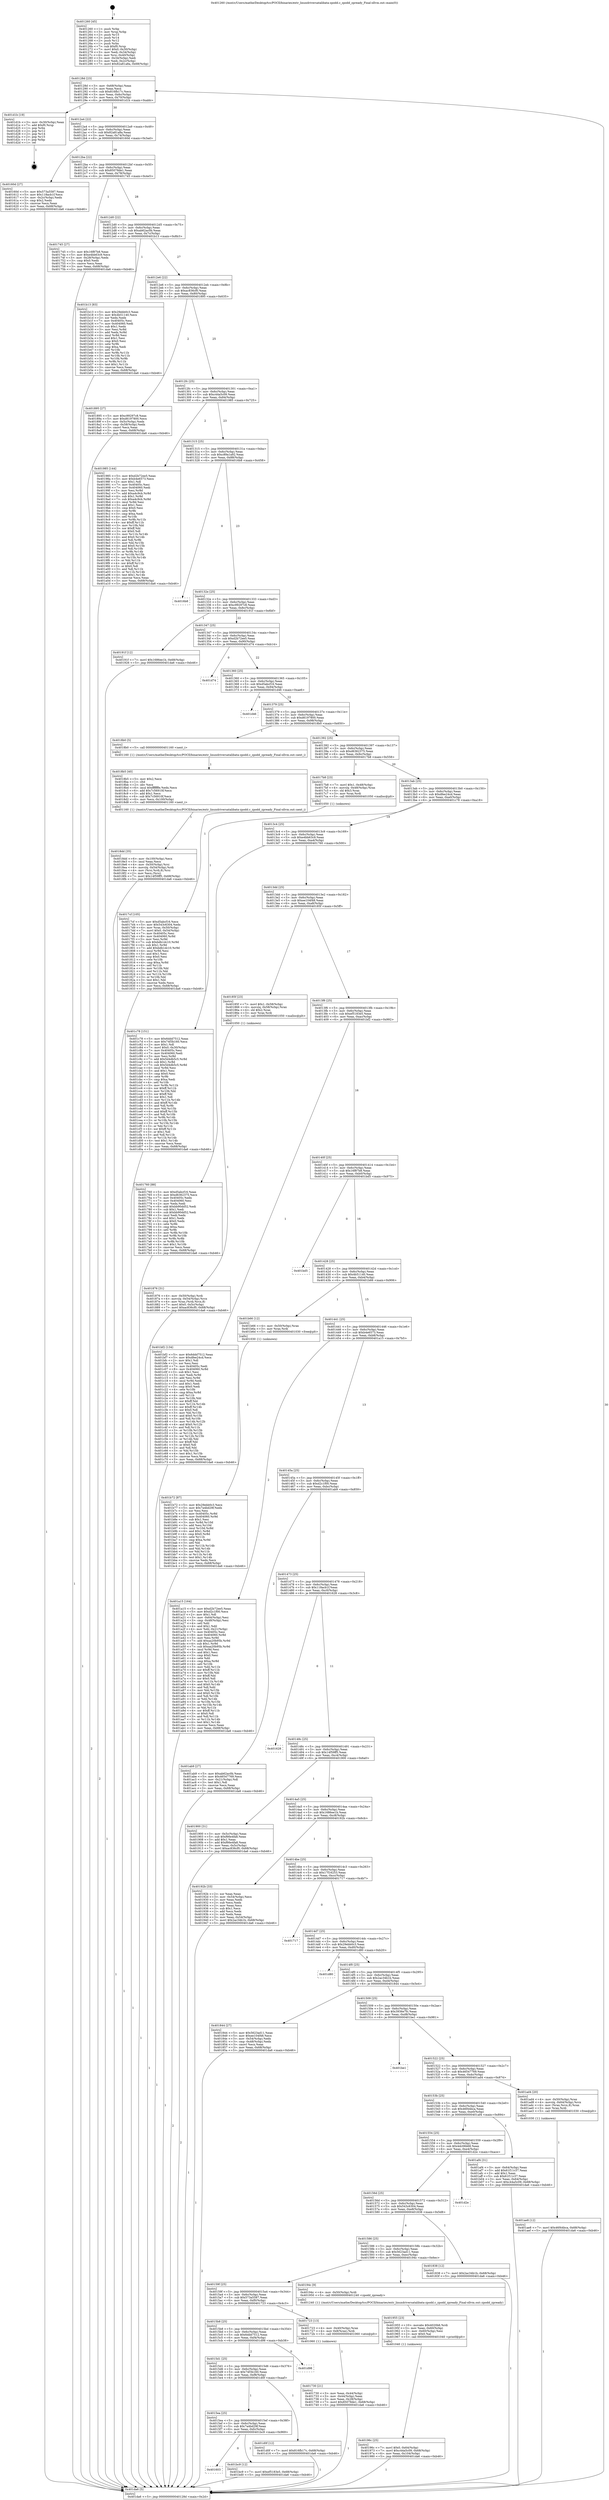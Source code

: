 digraph "0x401260" {
  label = "0x401260 (/mnt/c/Users/mathe/Desktop/tcc/POCII/binaries/extr_linuxdriversatalibata-zpodd.c_zpodd_zpready_Final-ollvm.out::main(0))"
  labelloc = "t"
  node[shape=record]

  Entry [label="",width=0.3,height=0.3,shape=circle,fillcolor=black,style=filled]
  "0x40128d" [label="{
     0x40128d [23]\l
     | [instrs]\l
     &nbsp;&nbsp;0x40128d \<+3\>: mov -0x68(%rbp),%eax\l
     &nbsp;&nbsp;0x401290 \<+2\>: mov %eax,%ecx\l
     &nbsp;&nbsp;0x401292 \<+6\>: sub $0x816fb17c,%ecx\l
     &nbsp;&nbsp;0x401298 \<+3\>: mov %eax,-0x6c(%rbp)\l
     &nbsp;&nbsp;0x40129b \<+3\>: mov %ecx,-0x70(%rbp)\l
     &nbsp;&nbsp;0x40129e \<+6\>: je 0000000000401d1b \<main+0xabb\>\l
  }"]
  "0x401d1b" [label="{
     0x401d1b [19]\l
     | [instrs]\l
     &nbsp;&nbsp;0x401d1b \<+3\>: mov -0x30(%rbp),%eax\l
     &nbsp;&nbsp;0x401d1e \<+7\>: add $0xf0,%rsp\l
     &nbsp;&nbsp;0x401d25 \<+1\>: pop %rbx\l
     &nbsp;&nbsp;0x401d26 \<+2\>: pop %r12\l
     &nbsp;&nbsp;0x401d28 \<+2\>: pop %r14\l
     &nbsp;&nbsp;0x401d2a \<+2\>: pop %r15\l
     &nbsp;&nbsp;0x401d2c \<+1\>: pop %rbp\l
     &nbsp;&nbsp;0x401d2d \<+1\>: ret\l
  }"]
  "0x4012a4" [label="{
     0x4012a4 [22]\l
     | [instrs]\l
     &nbsp;&nbsp;0x4012a4 \<+5\>: jmp 00000000004012a9 \<main+0x49\>\l
     &nbsp;&nbsp;0x4012a9 \<+3\>: mov -0x6c(%rbp),%eax\l
     &nbsp;&nbsp;0x4012ac \<+5\>: sub $0x82a81a8a,%eax\l
     &nbsp;&nbsp;0x4012b1 \<+3\>: mov %eax,-0x74(%rbp)\l
     &nbsp;&nbsp;0x4012b4 \<+6\>: je 000000000040160d \<main+0x3ad\>\l
  }"]
  Exit [label="",width=0.3,height=0.3,shape=circle,fillcolor=black,style=filled,peripheries=2]
  "0x40160d" [label="{
     0x40160d [27]\l
     | [instrs]\l
     &nbsp;&nbsp;0x40160d \<+5\>: mov $0x573a5587,%eax\l
     &nbsp;&nbsp;0x401612 \<+5\>: mov $0x118acb1f,%ecx\l
     &nbsp;&nbsp;0x401617 \<+3\>: mov -0x2c(%rbp),%edx\l
     &nbsp;&nbsp;0x40161a \<+3\>: cmp $0x2,%edx\l
     &nbsp;&nbsp;0x40161d \<+3\>: cmovne %ecx,%eax\l
     &nbsp;&nbsp;0x401620 \<+3\>: mov %eax,-0x68(%rbp)\l
     &nbsp;&nbsp;0x401623 \<+5\>: jmp 0000000000401da6 \<main+0xb46\>\l
  }"]
  "0x4012ba" [label="{
     0x4012ba [22]\l
     | [instrs]\l
     &nbsp;&nbsp;0x4012ba \<+5\>: jmp 00000000004012bf \<main+0x5f\>\l
     &nbsp;&nbsp;0x4012bf \<+3\>: mov -0x6c(%rbp),%eax\l
     &nbsp;&nbsp;0x4012c2 \<+5\>: sub $0x85078de1,%eax\l
     &nbsp;&nbsp;0x4012c7 \<+3\>: mov %eax,-0x78(%rbp)\l
     &nbsp;&nbsp;0x4012ca \<+6\>: je 0000000000401745 \<main+0x4e5\>\l
  }"]
  "0x401da6" [label="{
     0x401da6 [5]\l
     | [instrs]\l
     &nbsp;&nbsp;0x401da6 \<+5\>: jmp 000000000040128d \<main+0x2d\>\l
  }"]
  "0x401260" [label="{
     0x401260 [45]\l
     | [instrs]\l
     &nbsp;&nbsp;0x401260 \<+1\>: push %rbp\l
     &nbsp;&nbsp;0x401261 \<+3\>: mov %rsp,%rbp\l
     &nbsp;&nbsp;0x401264 \<+2\>: push %r15\l
     &nbsp;&nbsp;0x401266 \<+2\>: push %r14\l
     &nbsp;&nbsp;0x401268 \<+2\>: push %r12\l
     &nbsp;&nbsp;0x40126a \<+1\>: push %rbx\l
     &nbsp;&nbsp;0x40126b \<+7\>: sub $0xf0,%rsp\l
     &nbsp;&nbsp;0x401272 \<+7\>: movl $0x0,-0x30(%rbp)\l
     &nbsp;&nbsp;0x401279 \<+3\>: mov %edi,-0x34(%rbp)\l
     &nbsp;&nbsp;0x40127c \<+4\>: mov %rsi,-0x40(%rbp)\l
     &nbsp;&nbsp;0x401280 \<+3\>: mov -0x34(%rbp),%edi\l
     &nbsp;&nbsp;0x401283 \<+3\>: mov %edi,-0x2c(%rbp)\l
     &nbsp;&nbsp;0x401286 \<+7\>: movl $0x82a81a8a,-0x68(%rbp)\l
  }"]
  "0x401603" [label="{
     0x401603\l
  }", style=dashed]
  "0x401745" [label="{
     0x401745 [27]\l
     | [instrs]\l
     &nbsp;&nbsp;0x401745 \<+5\>: mov $0x16f87b8,%eax\l
     &nbsp;&nbsp;0x40174a \<+5\>: mov $0xe4bb63c9,%ecx\l
     &nbsp;&nbsp;0x40174f \<+3\>: mov -0x28(%rbp),%edx\l
     &nbsp;&nbsp;0x401752 \<+3\>: cmp $0x0,%edx\l
     &nbsp;&nbsp;0x401755 \<+3\>: cmove %ecx,%eax\l
     &nbsp;&nbsp;0x401758 \<+3\>: mov %eax,-0x68(%rbp)\l
     &nbsp;&nbsp;0x40175b \<+5\>: jmp 0000000000401da6 \<main+0xb46\>\l
  }"]
  "0x4012d0" [label="{
     0x4012d0 [22]\l
     | [instrs]\l
     &nbsp;&nbsp;0x4012d0 \<+5\>: jmp 00000000004012d5 \<main+0x75\>\l
     &nbsp;&nbsp;0x4012d5 \<+3\>: mov -0x6c(%rbp),%eax\l
     &nbsp;&nbsp;0x4012d8 \<+5\>: sub $0xab62ac0b,%eax\l
     &nbsp;&nbsp;0x4012dd \<+3\>: mov %eax,-0x7c(%rbp)\l
     &nbsp;&nbsp;0x4012e0 \<+6\>: je 0000000000401b13 \<main+0x8b3\>\l
  }"]
  "0x401bc9" [label="{
     0x401bc9 [12]\l
     | [instrs]\l
     &nbsp;&nbsp;0x401bc9 \<+7\>: movl $0xef5183e5,-0x68(%rbp)\l
     &nbsp;&nbsp;0x401bd0 \<+5\>: jmp 0000000000401da6 \<main+0xb46\>\l
  }"]
  "0x401b13" [label="{
     0x401b13 [83]\l
     | [instrs]\l
     &nbsp;&nbsp;0x401b13 \<+5\>: mov $0x29ebb0c3,%eax\l
     &nbsp;&nbsp;0x401b18 \<+5\>: mov $0x4b51140,%ecx\l
     &nbsp;&nbsp;0x401b1d \<+2\>: xor %edx,%edx\l
     &nbsp;&nbsp;0x401b1f \<+7\>: mov 0x40405c,%esi\l
     &nbsp;&nbsp;0x401b26 \<+7\>: mov 0x404060,%edi\l
     &nbsp;&nbsp;0x401b2d \<+3\>: sub $0x1,%edx\l
     &nbsp;&nbsp;0x401b30 \<+3\>: mov %esi,%r8d\l
     &nbsp;&nbsp;0x401b33 \<+3\>: add %edx,%r8d\l
     &nbsp;&nbsp;0x401b36 \<+4\>: imul %r8d,%esi\l
     &nbsp;&nbsp;0x401b3a \<+3\>: and $0x1,%esi\l
     &nbsp;&nbsp;0x401b3d \<+3\>: cmp $0x0,%esi\l
     &nbsp;&nbsp;0x401b40 \<+4\>: sete %r9b\l
     &nbsp;&nbsp;0x401b44 \<+3\>: cmp $0xa,%edi\l
     &nbsp;&nbsp;0x401b47 \<+4\>: setl %r10b\l
     &nbsp;&nbsp;0x401b4b \<+3\>: mov %r9b,%r11b\l
     &nbsp;&nbsp;0x401b4e \<+3\>: and %r10b,%r11b\l
     &nbsp;&nbsp;0x401b51 \<+3\>: xor %r10b,%r9b\l
     &nbsp;&nbsp;0x401b54 \<+3\>: or %r9b,%r11b\l
     &nbsp;&nbsp;0x401b57 \<+4\>: test $0x1,%r11b\l
     &nbsp;&nbsp;0x401b5b \<+3\>: cmovne %ecx,%eax\l
     &nbsp;&nbsp;0x401b5e \<+3\>: mov %eax,-0x68(%rbp)\l
     &nbsp;&nbsp;0x401b61 \<+5\>: jmp 0000000000401da6 \<main+0xb46\>\l
  }"]
  "0x4012e6" [label="{
     0x4012e6 [22]\l
     | [instrs]\l
     &nbsp;&nbsp;0x4012e6 \<+5\>: jmp 00000000004012eb \<main+0x8b\>\l
     &nbsp;&nbsp;0x4012eb \<+3\>: mov -0x6c(%rbp),%eax\l
     &nbsp;&nbsp;0x4012ee \<+5\>: sub $0xac836cf0,%eax\l
     &nbsp;&nbsp;0x4012f3 \<+3\>: mov %eax,-0x80(%rbp)\l
     &nbsp;&nbsp;0x4012f6 \<+6\>: je 0000000000401895 \<main+0x635\>\l
  }"]
  "0x4015ea" [label="{
     0x4015ea [25]\l
     | [instrs]\l
     &nbsp;&nbsp;0x4015ea \<+5\>: jmp 00000000004015ef \<main+0x38f\>\l
     &nbsp;&nbsp;0x4015ef \<+3\>: mov -0x6c(%rbp),%eax\l
     &nbsp;&nbsp;0x4015f2 \<+5\>: sub $0x7a4bd29f,%eax\l
     &nbsp;&nbsp;0x4015f7 \<+6\>: mov %eax,-0xfc(%rbp)\l
     &nbsp;&nbsp;0x4015fd \<+6\>: je 0000000000401bc9 \<main+0x969\>\l
  }"]
  "0x401895" [label="{
     0x401895 [27]\l
     | [instrs]\l
     &nbsp;&nbsp;0x401895 \<+5\>: mov $0xc99297c8,%eax\l
     &nbsp;&nbsp;0x40189a \<+5\>: mov $0xd6197800,%ecx\l
     &nbsp;&nbsp;0x40189f \<+3\>: mov -0x5c(%rbp),%edx\l
     &nbsp;&nbsp;0x4018a2 \<+3\>: cmp -0x58(%rbp),%edx\l
     &nbsp;&nbsp;0x4018a5 \<+3\>: cmovl %ecx,%eax\l
     &nbsp;&nbsp;0x4018a8 \<+3\>: mov %eax,-0x68(%rbp)\l
     &nbsp;&nbsp;0x4018ab \<+5\>: jmp 0000000000401da6 \<main+0xb46\>\l
  }"]
  "0x4012fc" [label="{
     0x4012fc [25]\l
     | [instrs]\l
     &nbsp;&nbsp;0x4012fc \<+5\>: jmp 0000000000401301 \<main+0xa1\>\l
     &nbsp;&nbsp;0x401301 \<+3\>: mov -0x6c(%rbp),%eax\l
     &nbsp;&nbsp;0x401304 \<+5\>: sub $0xc44a5c09,%eax\l
     &nbsp;&nbsp;0x401309 \<+6\>: mov %eax,-0x84(%rbp)\l
     &nbsp;&nbsp;0x40130f \<+6\>: je 0000000000401985 \<main+0x725\>\l
  }"]
  "0x401d0f" [label="{
     0x401d0f [12]\l
     | [instrs]\l
     &nbsp;&nbsp;0x401d0f \<+7\>: movl $0x816fb17c,-0x68(%rbp)\l
     &nbsp;&nbsp;0x401d16 \<+5\>: jmp 0000000000401da6 \<main+0xb46\>\l
  }"]
  "0x401985" [label="{
     0x401985 [144]\l
     | [instrs]\l
     &nbsp;&nbsp;0x401985 \<+5\>: mov $0xd2b72ee5,%eax\l
     &nbsp;&nbsp;0x40198a \<+5\>: mov $0xb4e6573,%ecx\l
     &nbsp;&nbsp;0x40198f \<+2\>: mov $0x1,%dl\l
     &nbsp;&nbsp;0x401991 \<+7\>: mov 0x40405c,%esi\l
     &nbsp;&nbsp;0x401998 \<+7\>: mov 0x404060,%edi\l
     &nbsp;&nbsp;0x40199f \<+3\>: mov %esi,%r8d\l
     &nbsp;&nbsp;0x4019a2 \<+7\>: add $0xa4c9cb,%r8d\l
     &nbsp;&nbsp;0x4019a9 \<+4\>: sub $0x1,%r8d\l
     &nbsp;&nbsp;0x4019ad \<+7\>: sub $0xa4c9cb,%r8d\l
     &nbsp;&nbsp;0x4019b4 \<+4\>: imul %r8d,%esi\l
     &nbsp;&nbsp;0x4019b8 \<+3\>: and $0x1,%esi\l
     &nbsp;&nbsp;0x4019bb \<+3\>: cmp $0x0,%esi\l
     &nbsp;&nbsp;0x4019be \<+4\>: sete %r9b\l
     &nbsp;&nbsp;0x4019c2 \<+3\>: cmp $0xa,%edi\l
     &nbsp;&nbsp;0x4019c5 \<+4\>: setl %r10b\l
     &nbsp;&nbsp;0x4019c9 \<+3\>: mov %r9b,%r11b\l
     &nbsp;&nbsp;0x4019cc \<+4\>: xor $0xff,%r11b\l
     &nbsp;&nbsp;0x4019d0 \<+3\>: mov %r10b,%bl\l
     &nbsp;&nbsp;0x4019d3 \<+3\>: xor $0xff,%bl\l
     &nbsp;&nbsp;0x4019d6 \<+3\>: xor $0x0,%dl\l
     &nbsp;&nbsp;0x4019d9 \<+3\>: mov %r11b,%r14b\l
     &nbsp;&nbsp;0x4019dc \<+4\>: and $0x0,%r14b\l
     &nbsp;&nbsp;0x4019e0 \<+3\>: and %dl,%r9b\l
     &nbsp;&nbsp;0x4019e3 \<+3\>: mov %bl,%r15b\l
     &nbsp;&nbsp;0x4019e6 \<+4\>: and $0x0,%r15b\l
     &nbsp;&nbsp;0x4019ea \<+3\>: and %dl,%r10b\l
     &nbsp;&nbsp;0x4019ed \<+3\>: or %r9b,%r14b\l
     &nbsp;&nbsp;0x4019f0 \<+3\>: or %r10b,%r15b\l
     &nbsp;&nbsp;0x4019f3 \<+3\>: xor %r15b,%r14b\l
     &nbsp;&nbsp;0x4019f6 \<+3\>: or %bl,%r11b\l
     &nbsp;&nbsp;0x4019f9 \<+4\>: xor $0xff,%r11b\l
     &nbsp;&nbsp;0x4019fd \<+3\>: or $0x0,%dl\l
     &nbsp;&nbsp;0x401a00 \<+3\>: and %dl,%r11b\l
     &nbsp;&nbsp;0x401a03 \<+3\>: or %r11b,%r14b\l
     &nbsp;&nbsp;0x401a06 \<+4\>: test $0x1,%r14b\l
     &nbsp;&nbsp;0x401a0a \<+3\>: cmovne %ecx,%eax\l
     &nbsp;&nbsp;0x401a0d \<+3\>: mov %eax,-0x68(%rbp)\l
     &nbsp;&nbsp;0x401a10 \<+5\>: jmp 0000000000401da6 \<main+0xb46\>\l
  }"]
  "0x401315" [label="{
     0x401315 [25]\l
     | [instrs]\l
     &nbsp;&nbsp;0x401315 \<+5\>: jmp 000000000040131a \<main+0xba\>\l
     &nbsp;&nbsp;0x40131a \<+3\>: mov -0x6c(%rbp),%eax\l
     &nbsp;&nbsp;0x40131d \<+5\>: sub $0xc89a1a92,%eax\l
     &nbsp;&nbsp;0x401322 \<+6\>: mov %eax,-0x88(%rbp)\l
     &nbsp;&nbsp;0x401328 \<+6\>: je 00000000004016b8 \<main+0x458\>\l
  }"]
  "0x4015d1" [label="{
     0x4015d1 [25]\l
     | [instrs]\l
     &nbsp;&nbsp;0x4015d1 \<+5\>: jmp 00000000004015d6 \<main+0x376\>\l
     &nbsp;&nbsp;0x4015d6 \<+3\>: mov -0x6c(%rbp),%eax\l
     &nbsp;&nbsp;0x4015d9 \<+5\>: sub $0x74f3b160,%eax\l
     &nbsp;&nbsp;0x4015de \<+6\>: mov %eax,-0xf8(%rbp)\l
     &nbsp;&nbsp;0x4015e4 \<+6\>: je 0000000000401d0f \<main+0xaaf\>\l
  }"]
  "0x4016b8" [label="{
     0x4016b8\l
  }", style=dashed]
  "0x40132e" [label="{
     0x40132e [25]\l
     | [instrs]\l
     &nbsp;&nbsp;0x40132e \<+5\>: jmp 0000000000401333 \<main+0xd3\>\l
     &nbsp;&nbsp;0x401333 \<+3\>: mov -0x6c(%rbp),%eax\l
     &nbsp;&nbsp;0x401336 \<+5\>: sub $0xc99297c8,%eax\l
     &nbsp;&nbsp;0x40133b \<+6\>: mov %eax,-0x8c(%rbp)\l
     &nbsp;&nbsp;0x401341 \<+6\>: je 000000000040191f \<main+0x6bf\>\l
  }"]
  "0x401d98" [label="{
     0x401d98\l
  }", style=dashed]
  "0x40191f" [label="{
     0x40191f [12]\l
     | [instrs]\l
     &nbsp;&nbsp;0x40191f \<+7\>: movl $0x1686ee1b,-0x68(%rbp)\l
     &nbsp;&nbsp;0x401926 \<+5\>: jmp 0000000000401da6 \<main+0xb46\>\l
  }"]
  "0x401347" [label="{
     0x401347 [25]\l
     | [instrs]\l
     &nbsp;&nbsp;0x401347 \<+5\>: jmp 000000000040134c \<main+0xec\>\l
     &nbsp;&nbsp;0x40134c \<+3\>: mov -0x6c(%rbp),%eax\l
     &nbsp;&nbsp;0x40134f \<+5\>: sub $0xd2b72ee5,%eax\l
     &nbsp;&nbsp;0x401354 \<+6\>: mov %eax,-0x90(%rbp)\l
     &nbsp;&nbsp;0x40135a \<+6\>: je 0000000000401d74 \<main+0xb14\>\l
  }"]
  "0x401b72" [label="{
     0x401b72 [87]\l
     | [instrs]\l
     &nbsp;&nbsp;0x401b72 \<+5\>: mov $0x29ebb0c3,%ecx\l
     &nbsp;&nbsp;0x401b77 \<+5\>: mov $0x7a4bd29f,%edx\l
     &nbsp;&nbsp;0x401b7c \<+2\>: xor %esi,%esi\l
     &nbsp;&nbsp;0x401b7e \<+8\>: mov 0x40405c,%r8d\l
     &nbsp;&nbsp;0x401b86 \<+8\>: mov 0x404060,%r9d\l
     &nbsp;&nbsp;0x401b8e \<+3\>: sub $0x1,%esi\l
     &nbsp;&nbsp;0x401b91 \<+3\>: mov %r8d,%r10d\l
     &nbsp;&nbsp;0x401b94 \<+3\>: add %esi,%r10d\l
     &nbsp;&nbsp;0x401b97 \<+4\>: imul %r10d,%r8d\l
     &nbsp;&nbsp;0x401b9b \<+4\>: and $0x1,%r8d\l
     &nbsp;&nbsp;0x401b9f \<+4\>: cmp $0x0,%r8d\l
     &nbsp;&nbsp;0x401ba3 \<+4\>: sete %r11b\l
     &nbsp;&nbsp;0x401ba7 \<+4\>: cmp $0xa,%r9d\l
     &nbsp;&nbsp;0x401bab \<+3\>: setl %bl\l
     &nbsp;&nbsp;0x401bae \<+3\>: mov %r11b,%r14b\l
     &nbsp;&nbsp;0x401bb1 \<+3\>: and %bl,%r14b\l
     &nbsp;&nbsp;0x401bb4 \<+3\>: xor %bl,%r11b\l
     &nbsp;&nbsp;0x401bb7 \<+3\>: or %r11b,%r14b\l
     &nbsp;&nbsp;0x401bba \<+4\>: test $0x1,%r14b\l
     &nbsp;&nbsp;0x401bbe \<+3\>: cmovne %edx,%ecx\l
     &nbsp;&nbsp;0x401bc1 \<+3\>: mov %ecx,-0x68(%rbp)\l
     &nbsp;&nbsp;0x401bc4 \<+5\>: jmp 0000000000401da6 \<main+0xb46\>\l
  }"]
  "0x401d74" [label="{
     0x401d74\l
  }", style=dashed]
  "0x401360" [label="{
     0x401360 [25]\l
     | [instrs]\l
     &nbsp;&nbsp;0x401360 \<+5\>: jmp 0000000000401365 \<main+0x105\>\l
     &nbsp;&nbsp;0x401365 \<+3\>: mov -0x6c(%rbp),%eax\l
     &nbsp;&nbsp;0x401368 \<+5\>: sub $0xd5abcf16,%eax\l
     &nbsp;&nbsp;0x40136d \<+6\>: mov %eax,-0x94(%rbp)\l
     &nbsp;&nbsp;0x401373 \<+6\>: je 0000000000401d46 \<main+0xae6\>\l
  }"]
  "0x401ae8" [label="{
     0x401ae8 [12]\l
     | [instrs]\l
     &nbsp;&nbsp;0x401ae8 \<+7\>: movl $0x46f44bca,-0x68(%rbp)\l
     &nbsp;&nbsp;0x401aef \<+5\>: jmp 0000000000401da6 \<main+0xb46\>\l
  }"]
  "0x401d46" [label="{
     0x401d46\l
  }", style=dashed]
  "0x401379" [label="{
     0x401379 [25]\l
     | [instrs]\l
     &nbsp;&nbsp;0x401379 \<+5\>: jmp 000000000040137e \<main+0x11e\>\l
     &nbsp;&nbsp;0x40137e \<+3\>: mov -0x6c(%rbp),%eax\l
     &nbsp;&nbsp;0x401381 \<+5\>: sub $0xd6197800,%eax\l
     &nbsp;&nbsp;0x401386 \<+6\>: mov %eax,-0x98(%rbp)\l
     &nbsp;&nbsp;0x40138c \<+6\>: je 00000000004018b0 \<main+0x650\>\l
  }"]
  "0x40196c" [label="{
     0x40196c [25]\l
     | [instrs]\l
     &nbsp;&nbsp;0x40196c \<+7\>: movl $0x0,-0x64(%rbp)\l
     &nbsp;&nbsp;0x401973 \<+7\>: movl $0xc44a5c09,-0x68(%rbp)\l
     &nbsp;&nbsp;0x40197a \<+6\>: mov %eax,-0x104(%rbp)\l
     &nbsp;&nbsp;0x401980 \<+5\>: jmp 0000000000401da6 \<main+0xb46\>\l
  }"]
  "0x4018b0" [label="{
     0x4018b0 [5]\l
     | [instrs]\l
     &nbsp;&nbsp;0x4018b0 \<+5\>: call 0000000000401160 \<next_i\>\l
     | [calls]\l
     &nbsp;&nbsp;0x401160 \{1\} (/mnt/c/Users/mathe/Desktop/tcc/POCII/binaries/extr_linuxdriversatalibata-zpodd.c_zpodd_zpready_Final-ollvm.out::next_i)\l
  }"]
  "0x401392" [label="{
     0x401392 [25]\l
     | [instrs]\l
     &nbsp;&nbsp;0x401392 \<+5\>: jmp 0000000000401397 \<main+0x137\>\l
     &nbsp;&nbsp;0x401397 \<+3\>: mov -0x6c(%rbp),%eax\l
     &nbsp;&nbsp;0x40139a \<+5\>: sub $0xd6362375,%eax\l
     &nbsp;&nbsp;0x40139f \<+6\>: mov %eax,-0x9c(%rbp)\l
     &nbsp;&nbsp;0x4013a5 \<+6\>: je 00000000004017b8 \<main+0x558\>\l
  }"]
  "0x401955" [label="{
     0x401955 [23]\l
     | [instrs]\l
     &nbsp;&nbsp;0x401955 \<+10\>: movabs $0x4020b6,%rdi\l
     &nbsp;&nbsp;0x40195f \<+3\>: mov %eax,-0x60(%rbp)\l
     &nbsp;&nbsp;0x401962 \<+3\>: mov -0x60(%rbp),%esi\l
     &nbsp;&nbsp;0x401965 \<+2\>: mov $0x0,%al\l
     &nbsp;&nbsp;0x401967 \<+5\>: call 0000000000401040 \<printf@plt\>\l
     | [calls]\l
     &nbsp;&nbsp;0x401040 \{1\} (unknown)\l
  }"]
  "0x4017b8" [label="{
     0x4017b8 [23]\l
     | [instrs]\l
     &nbsp;&nbsp;0x4017b8 \<+7\>: movl $0x1,-0x48(%rbp)\l
     &nbsp;&nbsp;0x4017bf \<+4\>: movslq -0x48(%rbp),%rax\l
     &nbsp;&nbsp;0x4017c3 \<+4\>: shl $0x3,%rax\l
     &nbsp;&nbsp;0x4017c7 \<+3\>: mov %rax,%rdi\l
     &nbsp;&nbsp;0x4017ca \<+5\>: call 0000000000401050 \<malloc@plt\>\l
     | [calls]\l
     &nbsp;&nbsp;0x401050 \{1\} (unknown)\l
  }"]
  "0x4013ab" [label="{
     0x4013ab [25]\l
     | [instrs]\l
     &nbsp;&nbsp;0x4013ab \<+5\>: jmp 00000000004013b0 \<main+0x150\>\l
     &nbsp;&nbsp;0x4013b0 \<+3\>: mov -0x6c(%rbp),%eax\l
     &nbsp;&nbsp;0x4013b3 \<+5\>: sub $0xdfee24cd,%eax\l
     &nbsp;&nbsp;0x4013b8 \<+6\>: mov %eax,-0xa0(%rbp)\l
     &nbsp;&nbsp;0x4013be \<+6\>: je 0000000000401c78 \<main+0xa18\>\l
  }"]
  "0x4018dd" [label="{
     0x4018dd [35]\l
     | [instrs]\l
     &nbsp;&nbsp;0x4018dd \<+6\>: mov -0x100(%rbp),%ecx\l
     &nbsp;&nbsp;0x4018e3 \<+3\>: imul %eax,%ecx\l
     &nbsp;&nbsp;0x4018e6 \<+4\>: mov -0x50(%rbp),%rsi\l
     &nbsp;&nbsp;0x4018ea \<+4\>: movslq -0x54(%rbp),%rdi\l
     &nbsp;&nbsp;0x4018ee \<+4\>: mov (%rsi,%rdi,8),%rsi\l
     &nbsp;&nbsp;0x4018f2 \<+2\>: mov %ecx,(%rsi)\l
     &nbsp;&nbsp;0x4018f4 \<+7\>: movl $0x14f59ff5,-0x68(%rbp)\l
     &nbsp;&nbsp;0x4018fb \<+5\>: jmp 0000000000401da6 \<main+0xb46\>\l
  }"]
  "0x401c78" [label="{
     0x401c78 [151]\l
     | [instrs]\l
     &nbsp;&nbsp;0x401c78 \<+5\>: mov $0x6ddd7512,%eax\l
     &nbsp;&nbsp;0x401c7d \<+5\>: mov $0x74f3b160,%ecx\l
     &nbsp;&nbsp;0x401c82 \<+2\>: mov $0x1,%dl\l
     &nbsp;&nbsp;0x401c84 \<+7\>: movl $0x0,-0x30(%rbp)\l
     &nbsp;&nbsp;0x401c8b \<+7\>: mov 0x40405c,%esi\l
     &nbsp;&nbsp;0x401c92 \<+7\>: mov 0x404060,%edi\l
     &nbsp;&nbsp;0x401c99 \<+3\>: mov %esi,%r8d\l
     &nbsp;&nbsp;0x401c9c \<+7\>: add $0x5d4db5c5,%r8d\l
     &nbsp;&nbsp;0x401ca3 \<+4\>: sub $0x1,%r8d\l
     &nbsp;&nbsp;0x401ca7 \<+7\>: sub $0x5d4db5c5,%r8d\l
     &nbsp;&nbsp;0x401cae \<+4\>: imul %r8d,%esi\l
     &nbsp;&nbsp;0x401cb2 \<+3\>: and $0x1,%esi\l
     &nbsp;&nbsp;0x401cb5 \<+3\>: cmp $0x0,%esi\l
     &nbsp;&nbsp;0x401cb8 \<+4\>: sete %r9b\l
     &nbsp;&nbsp;0x401cbc \<+3\>: cmp $0xa,%edi\l
     &nbsp;&nbsp;0x401cbf \<+4\>: setl %r10b\l
     &nbsp;&nbsp;0x401cc3 \<+3\>: mov %r9b,%r11b\l
     &nbsp;&nbsp;0x401cc6 \<+4\>: xor $0xff,%r11b\l
     &nbsp;&nbsp;0x401cca \<+3\>: mov %r10b,%bl\l
     &nbsp;&nbsp;0x401ccd \<+3\>: xor $0xff,%bl\l
     &nbsp;&nbsp;0x401cd0 \<+3\>: xor $0x1,%dl\l
     &nbsp;&nbsp;0x401cd3 \<+3\>: mov %r11b,%r14b\l
     &nbsp;&nbsp;0x401cd6 \<+4\>: and $0xff,%r14b\l
     &nbsp;&nbsp;0x401cda \<+3\>: and %dl,%r9b\l
     &nbsp;&nbsp;0x401cdd \<+3\>: mov %bl,%r15b\l
     &nbsp;&nbsp;0x401ce0 \<+4\>: and $0xff,%r15b\l
     &nbsp;&nbsp;0x401ce4 \<+3\>: and %dl,%r10b\l
     &nbsp;&nbsp;0x401ce7 \<+3\>: or %r9b,%r14b\l
     &nbsp;&nbsp;0x401cea \<+3\>: or %r10b,%r15b\l
     &nbsp;&nbsp;0x401ced \<+3\>: xor %r15b,%r14b\l
     &nbsp;&nbsp;0x401cf0 \<+3\>: or %bl,%r11b\l
     &nbsp;&nbsp;0x401cf3 \<+4\>: xor $0xff,%r11b\l
     &nbsp;&nbsp;0x401cf7 \<+3\>: or $0x1,%dl\l
     &nbsp;&nbsp;0x401cfa \<+3\>: and %dl,%r11b\l
     &nbsp;&nbsp;0x401cfd \<+3\>: or %r11b,%r14b\l
     &nbsp;&nbsp;0x401d00 \<+4\>: test $0x1,%r14b\l
     &nbsp;&nbsp;0x401d04 \<+3\>: cmovne %ecx,%eax\l
     &nbsp;&nbsp;0x401d07 \<+3\>: mov %eax,-0x68(%rbp)\l
     &nbsp;&nbsp;0x401d0a \<+5\>: jmp 0000000000401da6 \<main+0xb46\>\l
  }"]
  "0x4013c4" [label="{
     0x4013c4 [25]\l
     | [instrs]\l
     &nbsp;&nbsp;0x4013c4 \<+5\>: jmp 00000000004013c9 \<main+0x169\>\l
     &nbsp;&nbsp;0x4013c9 \<+3\>: mov -0x6c(%rbp),%eax\l
     &nbsp;&nbsp;0x4013cc \<+5\>: sub $0xe4bb63c9,%eax\l
     &nbsp;&nbsp;0x4013d1 \<+6\>: mov %eax,-0xa4(%rbp)\l
     &nbsp;&nbsp;0x4013d7 \<+6\>: je 0000000000401760 \<main+0x500\>\l
  }"]
  "0x4018b5" [label="{
     0x4018b5 [40]\l
     | [instrs]\l
     &nbsp;&nbsp;0x4018b5 \<+5\>: mov $0x2,%ecx\l
     &nbsp;&nbsp;0x4018ba \<+1\>: cltd\l
     &nbsp;&nbsp;0x4018bb \<+2\>: idiv %ecx\l
     &nbsp;&nbsp;0x4018bd \<+6\>: imul $0xfffffffe,%edx,%ecx\l
     &nbsp;&nbsp;0x4018c3 \<+6\>: add $0x7c56910f,%ecx\l
     &nbsp;&nbsp;0x4018c9 \<+3\>: add $0x1,%ecx\l
     &nbsp;&nbsp;0x4018cc \<+6\>: sub $0x7c56910f,%ecx\l
     &nbsp;&nbsp;0x4018d2 \<+6\>: mov %ecx,-0x100(%rbp)\l
     &nbsp;&nbsp;0x4018d8 \<+5\>: call 0000000000401160 \<next_i\>\l
     | [calls]\l
     &nbsp;&nbsp;0x401160 \{1\} (/mnt/c/Users/mathe/Desktop/tcc/POCII/binaries/extr_linuxdriversatalibata-zpodd.c_zpodd_zpready_Final-ollvm.out::next_i)\l
  }"]
  "0x401760" [label="{
     0x401760 [88]\l
     | [instrs]\l
     &nbsp;&nbsp;0x401760 \<+5\>: mov $0xd5abcf16,%eax\l
     &nbsp;&nbsp;0x401765 \<+5\>: mov $0xd6362375,%ecx\l
     &nbsp;&nbsp;0x40176a \<+7\>: mov 0x40405c,%edx\l
     &nbsp;&nbsp;0x401771 \<+7\>: mov 0x404060,%esi\l
     &nbsp;&nbsp;0x401778 \<+2\>: mov %edx,%edi\l
     &nbsp;&nbsp;0x40177a \<+6\>: add $0xbb90dd52,%edi\l
     &nbsp;&nbsp;0x401780 \<+3\>: sub $0x1,%edi\l
     &nbsp;&nbsp;0x401783 \<+6\>: sub $0xbb90dd52,%edi\l
     &nbsp;&nbsp;0x401789 \<+3\>: imul %edi,%edx\l
     &nbsp;&nbsp;0x40178c \<+3\>: and $0x1,%edx\l
     &nbsp;&nbsp;0x40178f \<+3\>: cmp $0x0,%edx\l
     &nbsp;&nbsp;0x401792 \<+4\>: sete %r8b\l
     &nbsp;&nbsp;0x401796 \<+3\>: cmp $0xa,%esi\l
     &nbsp;&nbsp;0x401799 \<+4\>: setl %r9b\l
     &nbsp;&nbsp;0x40179d \<+3\>: mov %r8b,%r10b\l
     &nbsp;&nbsp;0x4017a0 \<+3\>: and %r9b,%r10b\l
     &nbsp;&nbsp;0x4017a3 \<+3\>: xor %r9b,%r8b\l
     &nbsp;&nbsp;0x4017a6 \<+3\>: or %r8b,%r10b\l
     &nbsp;&nbsp;0x4017a9 \<+4\>: test $0x1,%r10b\l
     &nbsp;&nbsp;0x4017ad \<+3\>: cmovne %ecx,%eax\l
     &nbsp;&nbsp;0x4017b0 \<+3\>: mov %eax,-0x68(%rbp)\l
     &nbsp;&nbsp;0x4017b3 \<+5\>: jmp 0000000000401da6 \<main+0xb46\>\l
  }"]
  "0x4013dd" [label="{
     0x4013dd [25]\l
     | [instrs]\l
     &nbsp;&nbsp;0x4013dd \<+5\>: jmp 00000000004013e2 \<main+0x182\>\l
     &nbsp;&nbsp;0x4013e2 \<+3\>: mov -0x6c(%rbp),%eax\l
     &nbsp;&nbsp;0x4013e5 \<+5\>: sub $0xee104f48,%eax\l
     &nbsp;&nbsp;0x4013ea \<+6\>: mov %eax,-0xa8(%rbp)\l
     &nbsp;&nbsp;0x4013f0 \<+6\>: je 000000000040185f \<main+0x5ff\>\l
  }"]
  "0x401876" [label="{
     0x401876 [31]\l
     | [instrs]\l
     &nbsp;&nbsp;0x401876 \<+4\>: mov -0x50(%rbp),%rdi\l
     &nbsp;&nbsp;0x40187a \<+4\>: movslq -0x54(%rbp),%rcx\l
     &nbsp;&nbsp;0x40187e \<+4\>: mov %rax,(%rdi,%rcx,8)\l
     &nbsp;&nbsp;0x401882 \<+7\>: movl $0x0,-0x5c(%rbp)\l
     &nbsp;&nbsp;0x401889 \<+7\>: movl $0xac836cf0,-0x68(%rbp)\l
     &nbsp;&nbsp;0x401890 \<+5\>: jmp 0000000000401da6 \<main+0xb46\>\l
  }"]
  "0x40185f" [label="{
     0x40185f [23]\l
     | [instrs]\l
     &nbsp;&nbsp;0x40185f \<+7\>: movl $0x1,-0x58(%rbp)\l
     &nbsp;&nbsp;0x401866 \<+4\>: movslq -0x58(%rbp),%rax\l
     &nbsp;&nbsp;0x40186a \<+4\>: shl $0x2,%rax\l
     &nbsp;&nbsp;0x40186e \<+3\>: mov %rax,%rdi\l
     &nbsp;&nbsp;0x401871 \<+5\>: call 0000000000401050 \<malloc@plt\>\l
     | [calls]\l
     &nbsp;&nbsp;0x401050 \{1\} (unknown)\l
  }"]
  "0x4013f6" [label="{
     0x4013f6 [25]\l
     | [instrs]\l
     &nbsp;&nbsp;0x4013f6 \<+5\>: jmp 00000000004013fb \<main+0x19b\>\l
     &nbsp;&nbsp;0x4013fb \<+3\>: mov -0x6c(%rbp),%eax\l
     &nbsp;&nbsp;0x4013fe \<+5\>: sub $0xef5183e5,%eax\l
     &nbsp;&nbsp;0x401403 \<+6\>: mov %eax,-0xac(%rbp)\l
     &nbsp;&nbsp;0x401409 \<+6\>: je 0000000000401bf2 \<main+0x992\>\l
  }"]
  "0x4017cf" [label="{
     0x4017cf [105]\l
     | [instrs]\l
     &nbsp;&nbsp;0x4017cf \<+5\>: mov $0xd5abcf16,%ecx\l
     &nbsp;&nbsp;0x4017d4 \<+5\>: mov $0x543c6304,%edx\l
     &nbsp;&nbsp;0x4017d9 \<+4\>: mov %rax,-0x50(%rbp)\l
     &nbsp;&nbsp;0x4017dd \<+7\>: movl $0x0,-0x54(%rbp)\l
     &nbsp;&nbsp;0x4017e4 \<+7\>: mov 0x40405c,%esi\l
     &nbsp;&nbsp;0x4017eb \<+8\>: mov 0x404060,%r8d\l
     &nbsp;&nbsp;0x4017f3 \<+3\>: mov %esi,%r9d\l
     &nbsp;&nbsp;0x4017f6 \<+7\>: sub $0xbdb1dc10,%r9d\l
     &nbsp;&nbsp;0x4017fd \<+4\>: sub $0x1,%r9d\l
     &nbsp;&nbsp;0x401801 \<+7\>: add $0xbdb1dc10,%r9d\l
     &nbsp;&nbsp;0x401808 \<+4\>: imul %r9d,%esi\l
     &nbsp;&nbsp;0x40180c \<+3\>: and $0x1,%esi\l
     &nbsp;&nbsp;0x40180f \<+3\>: cmp $0x0,%esi\l
     &nbsp;&nbsp;0x401812 \<+4\>: sete %r10b\l
     &nbsp;&nbsp;0x401816 \<+4\>: cmp $0xa,%r8d\l
     &nbsp;&nbsp;0x40181a \<+4\>: setl %r11b\l
     &nbsp;&nbsp;0x40181e \<+3\>: mov %r10b,%bl\l
     &nbsp;&nbsp;0x401821 \<+3\>: and %r11b,%bl\l
     &nbsp;&nbsp;0x401824 \<+3\>: xor %r11b,%r10b\l
     &nbsp;&nbsp;0x401827 \<+3\>: or %r10b,%bl\l
     &nbsp;&nbsp;0x40182a \<+3\>: test $0x1,%bl\l
     &nbsp;&nbsp;0x40182d \<+3\>: cmovne %edx,%ecx\l
     &nbsp;&nbsp;0x401830 \<+3\>: mov %ecx,-0x68(%rbp)\l
     &nbsp;&nbsp;0x401833 \<+5\>: jmp 0000000000401da6 \<main+0xb46\>\l
  }"]
  "0x401bf2" [label="{
     0x401bf2 [134]\l
     | [instrs]\l
     &nbsp;&nbsp;0x401bf2 \<+5\>: mov $0x6ddd7512,%eax\l
     &nbsp;&nbsp;0x401bf7 \<+5\>: mov $0xdfee24cd,%ecx\l
     &nbsp;&nbsp;0x401bfc \<+2\>: mov $0x1,%dl\l
     &nbsp;&nbsp;0x401bfe \<+2\>: xor %esi,%esi\l
     &nbsp;&nbsp;0x401c00 \<+7\>: mov 0x40405c,%edi\l
     &nbsp;&nbsp;0x401c07 \<+8\>: mov 0x404060,%r8d\l
     &nbsp;&nbsp;0x401c0f \<+3\>: sub $0x1,%esi\l
     &nbsp;&nbsp;0x401c12 \<+3\>: mov %edi,%r9d\l
     &nbsp;&nbsp;0x401c15 \<+3\>: add %esi,%r9d\l
     &nbsp;&nbsp;0x401c18 \<+4\>: imul %r9d,%edi\l
     &nbsp;&nbsp;0x401c1c \<+3\>: and $0x1,%edi\l
     &nbsp;&nbsp;0x401c1f \<+3\>: cmp $0x0,%edi\l
     &nbsp;&nbsp;0x401c22 \<+4\>: sete %r10b\l
     &nbsp;&nbsp;0x401c26 \<+4\>: cmp $0xa,%r8d\l
     &nbsp;&nbsp;0x401c2a \<+4\>: setl %r11b\l
     &nbsp;&nbsp;0x401c2e \<+3\>: mov %r10b,%bl\l
     &nbsp;&nbsp;0x401c31 \<+3\>: xor $0xff,%bl\l
     &nbsp;&nbsp;0x401c34 \<+3\>: mov %r11b,%r14b\l
     &nbsp;&nbsp;0x401c37 \<+4\>: xor $0xff,%r14b\l
     &nbsp;&nbsp;0x401c3b \<+3\>: xor $0x0,%dl\l
     &nbsp;&nbsp;0x401c3e \<+3\>: mov %bl,%r15b\l
     &nbsp;&nbsp;0x401c41 \<+4\>: and $0x0,%r15b\l
     &nbsp;&nbsp;0x401c45 \<+3\>: and %dl,%r10b\l
     &nbsp;&nbsp;0x401c48 \<+3\>: mov %r14b,%r12b\l
     &nbsp;&nbsp;0x401c4b \<+4\>: and $0x0,%r12b\l
     &nbsp;&nbsp;0x401c4f \<+3\>: and %dl,%r11b\l
     &nbsp;&nbsp;0x401c52 \<+3\>: or %r10b,%r15b\l
     &nbsp;&nbsp;0x401c55 \<+3\>: or %r11b,%r12b\l
     &nbsp;&nbsp;0x401c58 \<+3\>: xor %r12b,%r15b\l
     &nbsp;&nbsp;0x401c5b \<+3\>: or %r14b,%bl\l
     &nbsp;&nbsp;0x401c5e \<+3\>: xor $0xff,%bl\l
     &nbsp;&nbsp;0x401c61 \<+3\>: or $0x0,%dl\l
     &nbsp;&nbsp;0x401c64 \<+2\>: and %dl,%bl\l
     &nbsp;&nbsp;0x401c66 \<+3\>: or %bl,%r15b\l
     &nbsp;&nbsp;0x401c69 \<+4\>: test $0x1,%r15b\l
     &nbsp;&nbsp;0x401c6d \<+3\>: cmovne %ecx,%eax\l
     &nbsp;&nbsp;0x401c70 \<+3\>: mov %eax,-0x68(%rbp)\l
     &nbsp;&nbsp;0x401c73 \<+5\>: jmp 0000000000401da6 \<main+0xb46\>\l
  }"]
  "0x40140f" [label="{
     0x40140f [25]\l
     | [instrs]\l
     &nbsp;&nbsp;0x40140f \<+5\>: jmp 0000000000401414 \<main+0x1b4\>\l
     &nbsp;&nbsp;0x401414 \<+3\>: mov -0x6c(%rbp),%eax\l
     &nbsp;&nbsp;0x401417 \<+5\>: sub $0x16f87b8,%eax\l
     &nbsp;&nbsp;0x40141c \<+6\>: mov %eax,-0xb0(%rbp)\l
     &nbsp;&nbsp;0x401422 \<+6\>: je 0000000000401bd5 \<main+0x975\>\l
  }"]
  "0x401730" [label="{
     0x401730 [21]\l
     | [instrs]\l
     &nbsp;&nbsp;0x401730 \<+3\>: mov %eax,-0x44(%rbp)\l
     &nbsp;&nbsp;0x401733 \<+3\>: mov -0x44(%rbp),%eax\l
     &nbsp;&nbsp;0x401736 \<+3\>: mov %eax,-0x28(%rbp)\l
     &nbsp;&nbsp;0x401739 \<+7\>: movl $0x85078de1,-0x68(%rbp)\l
     &nbsp;&nbsp;0x401740 \<+5\>: jmp 0000000000401da6 \<main+0xb46\>\l
  }"]
  "0x401bd5" [label="{
     0x401bd5\l
  }", style=dashed]
  "0x401428" [label="{
     0x401428 [25]\l
     | [instrs]\l
     &nbsp;&nbsp;0x401428 \<+5\>: jmp 000000000040142d \<main+0x1cd\>\l
     &nbsp;&nbsp;0x40142d \<+3\>: mov -0x6c(%rbp),%eax\l
     &nbsp;&nbsp;0x401430 \<+5\>: sub $0x4b51140,%eax\l
     &nbsp;&nbsp;0x401435 \<+6\>: mov %eax,-0xb4(%rbp)\l
     &nbsp;&nbsp;0x40143b \<+6\>: je 0000000000401b66 \<main+0x906\>\l
  }"]
  "0x4015b8" [label="{
     0x4015b8 [25]\l
     | [instrs]\l
     &nbsp;&nbsp;0x4015b8 \<+5\>: jmp 00000000004015bd \<main+0x35d\>\l
     &nbsp;&nbsp;0x4015bd \<+3\>: mov -0x6c(%rbp),%eax\l
     &nbsp;&nbsp;0x4015c0 \<+5\>: sub $0x6ddd7512,%eax\l
     &nbsp;&nbsp;0x4015c5 \<+6\>: mov %eax,-0xf4(%rbp)\l
     &nbsp;&nbsp;0x4015cb \<+6\>: je 0000000000401d98 \<main+0xb38\>\l
  }"]
  "0x401b66" [label="{
     0x401b66 [12]\l
     | [instrs]\l
     &nbsp;&nbsp;0x401b66 \<+4\>: mov -0x50(%rbp),%rax\l
     &nbsp;&nbsp;0x401b6a \<+3\>: mov %rax,%rdi\l
     &nbsp;&nbsp;0x401b6d \<+5\>: call 0000000000401030 \<free@plt\>\l
     | [calls]\l
     &nbsp;&nbsp;0x401030 \{1\} (unknown)\l
  }"]
  "0x401441" [label="{
     0x401441 [25]\l
     | [instrs]\l
     &nbsp;&nbsp;0x401441 \<+5\>: jmp 0000000000401446 \<main+0x1e6\>\l
     &nbsp;&nbsp;0x401446 \<+3\>: mov -0x6c(%rbp),%eax\l
     &nbsp;&nbsp;0x401449 \<+5\>: sub $0xb4e6573,%eax\l
     &nbsp;&nbsp;0x40144e \<+6\>: mov %eax,-0xb8(%rbp)\l
     &nbsp;&nbsp;0x401454 \<+6\>: je 0000000000401a15 \<main+0x7b5\>\l
  }"]
  "0x401723" [label="{
     0x401723 [13]\l
     | [instrs]\l
     &nbsp;&nbsp;0x401723 \<+4\>: mov -0x40(%rbp),%rax\l
     &nbsp;&nbsp;0x401727 \<+4\>: mov 0x8(%rax),%rdi\l
     &nbsp;&nbsp;0x40172b \<+5\>: call 0000000000401060 \<atoi@plt\>\l
     | [calls]\l
     &nbsp;&nbsp;0x401060 \{1\} (unknown)\l
  }"]
  "0x401a15" [label="{
     0x401a15 [164]\l
     | [instrs]\l
     &nbsp;&nbsp;0x401a15 \<+5\>: mov $0xd2b72ee5,%eax\l
     &nbsp;&nbsp;0x401a1a \<+5\>: mov $0xd2c1f00,%ecx\l
     &nbsp;&nbsp;0x401a1f \<+2\>: mov $0x1,%dl\l
     &nbsp;&nbsp;0x401a21 \<+3\>: mov -0x64(%rbp),%esi\l
     &nbsp;&nbsp;0x401a24 \<+3\>: cmp -0x48(%rbp),%esi\l
     &nbsp;&nbsp;0x401a27 \<+4\>: setl %dil\l
     &nbsp;&nbsp;0x401a2b \<+4\>: and $0x1,%dil\l
     &nbsp;&nbsp;0x401a2f \<+4\>: mov %dil,-0x21(%rbp)\l
     &nbsp;&nbsp;0x401a33 \<+7\>: mov 0x40405c,%esi\l
     &nbsp;&nbsp;0x401a3a \<+8\>: mov 0x404060,%r8d\l
     &nbsp;&nbsp;0x401a42 \<+3\>: mov %esi,%r9d\l
     &nbsp;&nbsp;0x401a45 \<+7\>: add $0xaa20b95b,%r9d\l
     &nbsp;&nbsp;0x401a4c \<+4\>: sub $0x1,%r9d\l
     &nbsp;&nbsp;0x401a50 \<+7\>: sub $0xaa20b95b,%r9d\l
     &nbsp;&nbsp;0x401a57 \<+4\>: imul %r9d,%esi\l
     &nbsp;&nbsp;0x401a5b \<+3\>: and $0x1,%esi\l
     &nbsp;&nbsp;0x401a5e \<+3\>: cmp $0x0,%esi\l
     &nbsp;&nbsp;0x401a61 \<+4\>: sete %dil\l
     &nbsp;&nbsp;0x401a65 \<+4\>: cmp $0xa,%r8d\l
     &nbsp;&nbsp;0x401a69 \<+4\>: setl %r10b\l
     &nbsp;&nbsp;0x401a6d \<+3\>: mov %dil,%r11b\l
     &nbsp;&nbsp;0x401a70 \<+4\>: xor $0xff,%r11b\l
     &nbsp;&nbsp;0x401a74 \<+3\>: mov %r10b,%bl\l
     &nbsp;&nbsp;0x401a77 \<+3\>: xor $0xff,%bl\l
     &nbsp;&nbsp;0x401a7a \<+3\>: xor $0x0,%dl\l
     &nbsp;&nbsp;0x401a7d \<+3\>: mov %r11b,%r14b\l
     &nbsp;&nbsp;0x401a80 \<+4\>: and $0x0,%r14b\l
     &nbsp;&nbsp;0x401a84 \<+3\>: and %dl,%dil\l
     &nbsp;&nbsp;0x401a87 \<+3\>: mov %bl,%r15b\l
     &nbsp;&nbsp;0x401a8a \<+4\>: and $0x0,%r15b\l
     &nbsp;&nbsp;0x401a8e \<+3\>: and %dl,%r10b\l
     &nbsp;&nbsp;0x401a91 \<+3\>: or %dil,%r14b\l
     &nbsp;&nbsp;0x401a94 \<+3\>: or %r10b,%r15b\l
     &nbsp;&nbsp;0x401a97 \<+3\>: xor %r15b,%r14b\l
     &nbsp;&nbsp;0x401a9a \<+3\>: or %bl,%r11b\l
     &nbsp;&nbsp;0x401a9d \<+4\>: xor $0xff,%r11b\l
     &nbsp;&nbsp;0x401aa1 \<+3\>: or $0x0,%dl\l
     &nbsp;&nbsp;0x401aa4 \<+3\>: and %dl,%r11b\l
     &nbsp;&nbsp;0x401aa7 \<+3\>: or %r11b,%r14b\l
     &nbsp;&nbsp;0x401aaa \<+4\>: test $0x1,%r14b\l
     &nbsp;&nbsp;0x401aae \<+3\>: cmovne %ecx,%eax\l
     &nbsp;&nbsp;0x401ab1 \<+3\>: mov %eax,-0x68(%rbp)\l
     &nbsp;&nbsp;0x401ab4 \<+5\>: jmp 0000000000401da6 \<main+0xb46\>\l
  }"]
  "0x40145a" [label="{
     0x40145a [25]\l
     | [instrs]\l
     &nbsp;&nbsp;0x40145a \<+5\>: jmp 000000000040145f \<main+0x1ff\>\l
     &nbsp;&nbsp;0x40145f \<+3\>: mov -0x6c(%rbp),%eax\l
     &nbsp;&nbsp;0x401462 \<+5\>: sub $0xd2c1f00,%eax\l
     &nbsp;&nbsp;0x401467 \<+6\>: mov %eax,-0xbc(%rbp)\l
     &nbsp;&nbsp;0x40146d \<+6\>: je 0000000000401ab9 \<main+0x859\>\l
  }"]
  "0x40159f" [label="{
     0x40159f [25]\l
     | [instrs]\l
     &nbsp;&nbsp;0x40159f \<+5\>: jmp 00000000004015a4 \<main+0x344\>\l
     &nbsp;&nbsp;0x4015a4 \<+3\>: mov -0x6c(%rbp),%eax\l
     &nbsp;&nbsp;0x4015a7 \<+5\>: sub $0x573a5587,%eax\l
     &nbsp;&nbsp;0x4015ac \<+6\>: mov %eax,-0xf0(%rbp)\l
     &nbsp;&nbsp;0x4015b2 \<+6\>: je 0000000000401723 \<main+0x4c3\>\l
  }"]
  "0x401ab9" [label="{
     0x401ab9 [27]\l
     | [instrs]\l
     &nbsp;&nbsp;0x401ab9 \<+5\>: mov $0xab62ac0b,%eax\l
     &nbsp;&nbsp;0x401abe \<+5\>: mov $0x46547769,%ecx\l
     &nbsp;&nbsp;0x401ac3 \<+3\>: mov -0x21(%rbp),%dl\l
     &nbsp;&nbsp;0x401ac6 \<+3\>: test $0x1,%dl\l
     &nbsp;&nbsp;0x401ac9 \<+3\>: cmovne %ecx,%eax\l
     &nbsp;&nbsp;0x401acc \<+3\>: mov %eax,-0x68(%rbp)\l
     &nbsp;&nbsp;0x401acf \<+5\>: jmp 0000000000401da6 \<main+0xb46\>\l
  }"]
  "0x401473" [label="{
     0x401473 [25]\l
     | [instrs]\l
     &nbsp;&nbsp;0x401473 \<+5\>: jmp 0000000000401478 \<main+0x218\>\l
     &nbsp;&nbsp;0x401478 \<+3\>: mov -0x6c(%rbp),%eax\l
     &nbsp;&nbsp;0x40147b \<+5\>: sub $0x118acb1f,%eax\l
     &nbsp;&nbsp;0x401480 \<+6\>: mov %eax,-0xc0(%rbp)\l
     &nbsp;&nbsp;0x401486 \<+6\>: je 0000000000401628 \<main+0x3c8\>\l
  }"]
  "0x40194c" [label="{
     0x40194c [9]\l
     | [instrs]\l
     &nbsp;&nbsp;0x40194c \<+4\>: mov -0x50(%rbp),%rdi\l
     &nbsp;&nbsp;0x401950 \<+5\>: call 0000000000401240 \<zpodd_zpready\>\l
     | [calls]\l
     &nbsp;&nbsp;0x401240 \{1\} (/mnt/c/Users/mathe/Desktop/tcc/POCII/binaries/extr_linuxdriversatalibata-zpodd.c_zpodd_zpready_Final-ollvm.out::zpodd_zpready)\l
  }"]
  "0x401628" [label="{
     0x401628\l
  }", style=dashed]
  "0x40148c" [label="{
     0x40148c [25]\l
     | [instrs]\l
     &nbsp;&nbsp;0x40148c \<+5\>: jmp 0000000000401491 \<main+0x231\>\l
     &nbsp;&nbsp;0x401491 \<+3\>: mov -0x6c(%rbp),%eax\l
     &nbsp;&nbsp;0x401494 \<+5\>: sub $0x14f59ff5,%eax\l
     &nbsp;&nbsp;0x401499 \<+6\>: mov %eax,-0xc4(%rbp)\l
     &nbsp;&nbsp;0x40149f \<+6\>: je 0000000000401900 \<main+0x6a0\>\l
  }"]
  "0x401586" [label="{
     0x401586 [25]\l
     | [instrs]\l
     &nbsp;&nbsp;0x401586 \<+5\>: jmp 000000000040158b \<main+0x32b\>\l
     &nbsp;&nbsp;0x40158b \<+3\>: mov -0x6c(%rbp),%eax\l
     &nbsp;&nbsp;0x40158e \<+5\>: sub $0x5623ad11,%eax\l
     &nbsp;&nbsp;0x401593 \<+6\>: mov %eax,-0xec(%rbp)\l
     &nbsp;&nbsp;0x401599 \<+6\>: je 000000000040194c \<main+0x6ec\>\l
  }"]
  "0x401900" [label="{
     0x401900 [31]\l
     | [instrs]\l
     &nbsp;&nbsp;0x401900 \<+3\>: mov -0x5c(%rbp),%eax\l
     &nbsp;&nbsp;0x401903 \<+5\>: sub $0xf66e4fa8,%eax\l
     &nbsp;&nbsp;0x401908 \<+3\>: add $0x1,%eax\l
     &nbsp;&nbsp;0x40190b \<+5\>: add $0xf66e4fa8,%eax\l
     &nbsp;&nbsp;0x401910 \<+3\>: mov %eax,-0x5c(%rbp)\l
     &nbsp;&nbsp;0x401913 \<+7\>: movl $0xac836cf0,-0x68(%rbp)\l
     &nbsp;&nbsp;0x40191a \<+5\>: jmp 0000000000401da6 \<main+0xb46\>\l
  }"]
  "0x4014a5" [label="{
     0x4014a5 [25]\l
     | [instrs]\l
     &nbsp;&nbsp;0x4014a5 \<+5\>: jmp 00000000004014aa \<main+0x24a\>\l
     &nbsp;&nbsp;0x4014aa \<+3\>: mov -0x6c(%rbp),%eax\l
     &nbsp;&nbsp;0x4014ad \<+5\>: sub $0x1686ee1b,%eax\l
     &nbsp;&nbsp;0x4014b2 \<+6\>: mov %eax,-0xc8(%rbp)\l
     &nbsp;&nbsp;0x4014b8 \<+6\>: je 000000000040192b \<main+0x6cb\>\l
  }"]
  "0x401838" [label="{
     0x401838 [12]\l
     | [instrs]\l
     &nbsp;&nbsp;0x401838 \<+7\>: movl $0x2ac34b1b,-0x68(%rbp)\l
     &nbsp;&nbsp;0x40183f \<+5\>: jmp 0000000000401da6 \<main+0xb46\>\l
  }"]
  "0x40192b" [label="{
     0x40192b [33]\l
     | [instrs]\l
     &nbsp;&nbsp;0x40192b \<+2\>: xor %eax,%eax\l
     &nbsp;&nbsp;0x40192d \<+3\>: mov -0x54(%rbp),%ecx\l
     &nbsp;&nbsp;0x401930 \<+2\>: mov %eax,%edx\l
     &nbsp;&nbsp;0x401932 \<+2\>: sub %ecx,%edx\l
     &nbsp;&nbsp;0x401934 \<+2\>: mov %eax,%ecx\l
     &nbsp;&nbsp;0x401936 \<+3\>: sub $0x1,%ecx\l
     &nbsp;&nbsp;0x401939 \<+2\>: add %ecx,%edx\l
     &nbsp;&nbsp;0x40193b \<+2\>: sub %edx,%eax\l
     &nbsp;&nbsp;0x40193d \<+3\>: mov %eax,-0x54(%rbp)\l
     &nbsp;&nbsp;0x401940 \<+7\>: movl $0x2ac34b1b,-0x68(%rbp)\l
     &nbsp;&nbsp;0x401947 \<+5\>: jmp 0000000000401da6 \<main+0xb46\>\l
  }"]
  "0x4014be" [label="{
     0x4014be [25]\l
     | [instrs]\l
     &nbsp;&nbsp;0x4014be \<+5\>: jmp 00000000004014c3 \<main+0x263\>\l
     &nbsp;&nbsp;0x4014c3 \<+3\>: mov -0x6c(%rbp),%eax\l
     &nbsp;&nbsp;0x4014c6 \<+5\>: sub $0x17f16253,%eax\l
     &nbsp;&nbsp;0x4014cb \<+6\>: mov %eax,-0xcc(%rbp)\l
     &nbsp;&nbsp;0x4014d1 \<+6\>: je 0000000000401717 \<main+0x4b7\>\l
  }"]
  "0x40156d" [label="{
     0x40156d [25]\l
     | [instrs]\l
     &nbsp;&nbsp;0x40156d \<+5\>: jmp 0000000000401572 \<main+0x312\>\l
     &nbsp;&nbsp;0x401572 \<+3\>: mov -0x6c(%rbp),%eax\l
     &nbsp;&nbsp;0x401575 \<+5\>: sub $0x543c6304,%eax\l
     &nbsp;&nbsp;0x40157a \<+6\>: mov %eax,-0xe8(%rbp)\l
     &nbsp;&nbsp;0x401580 \<+6\>: je 0000000000401838 \<main+0x5d8\>\l
  }"]
  "0x401717" [label="{
     0x401717\l
  }", style=dashed]
  "0x4014d7" [label="{
     0x4014d7 [25]\l
     | [instrs]\l
     &nbsp;&nbsp;0x4014d7 \<+5\>: jmp 00000000004014dc \<main+0x27c\>\l
     &nbsp;&nbsp;0x4014dc \<+3\>: mov -0x6c(%rbp),%eax\l
     &nbsp;&nbsp;0x4014df \<+5\>: sub $0x29ebb0c3,%eax\l
     &nbsp;&nbsp;0x4014e4 \<+6\>: mov %eax,-0xd0(%rbp)\l
     &nbsp;&nbsp;0x4014ea \<+6\>: je 0000000000401d80 \<main+0xb20\>\l
  }"]
  "0x401d2e" [label="{
     0x401d2e\l
  }", style=dashed]
  "0x401d80" [label="{
     0x401d80\l
  }", style=dashed]
  "0x4014f0" [label="{
     0x4014f0 [25]\l
     | [instrs]\l
     &nbsp;&nbsp;0x4014f0 \<+5\>: jmp 00000000004014f5 \<main+0x295\>\l
     &nbsp;&nbsp;0x4014f5 \<+3\>: mov -0x6c(%rbp),%eax\l
     &nbsp;&nbsp;0x4014f8 \<+5\>: sub $0x2ac34b1b,%eax\l
     &nbsp;&nbsp;0x4014fd \<+6\>: mov %eax,-0xd4(%rbp)\l
     &nbsp;&nbsp;0x401503 \<+6\>: je 0000000000401844 \<main+0x5e4\>\l
  }"]
  "0x401554" [label="{
     0x401554 [25]\l
     | [instrs]\l
     &nbsp;&nbsp;0x401554 \<+5\>: jmp 0000000000401559 \<main+0x2f9\>\l
     &nbsp;&nbsp;0x401559 \<+3\>: mov -0x6c(%rbp),%eax\l
     &nbsp;&nbsp;0x40155c \<+5\>: sub $0x4dc06b68,%eax\l
     &nbsp;&nbsp;0x401561 \<+6\>: mov %eax,-0xe4(%rbp)\l
     &nbsp;&nbsp;0x401567 \<+6\>: je 0000000000401d2e \<main+0xace\>\l
  }"]
  "0x401844" [label="{
     0x401844 [27]\l
     | [instrs]\l
     &nbsp;&nbsp;0x401844 \<+5\>: mov $0x5623ad11,%eax\l
     &nbsp;&nbsp;0x401849 \<+5\>: mov $0xee104f48,%ecx\l
     &nbsp;&nbsp;0x40184e \<+3\>: mov -0x54(%rbp),%edx\l
     &nbsp;&nbsp;0x401851 \<+3\>: cmp -0x48(%rbp),%edx\l
     &nbsp;&nbsp;0x401854 \<+3\>: cmovl %ecx,%eax\l
     &nbsp;&nbsp;0x401857 \<+3\>: mov %eax,-0x68(%rbp)\l
     &nbsp;&nbsp;0x40185a \<+5\>: jmp 0000000000401da6 \<main+0xb46\>\l
  }"]
  "0x401509" [label="{
     0x401509 [25]\l
     | [instrs]\l
     &nbsp;&nbsp;0x401509 \<+5\>: jmp 000000000040150e \<main+0x2ae\>\l
     &nbsp;&nbsp;0x40150e \<+3\>: mov -0x6c(%rbp),%eax\l
     &nbsp;&nbsp;0x401511 \<+5\>: sub $0x3936e7fc,%eax\l
     &nbsp;&nbsp;0x401516 \<+6\>: mov %eax,-0xd8(%rbp)\l
     &nbsp;&nbsp;0x40151c \<+6\>: je 0000000000401be1 \<main+0x981\>\l
  }"]
  "0x401af4" [label="{
     0x401af4 [31]\l
     | [instrs]\l
     &nbsp;&nbsp;0x401af4 \<+3\>: mov -0x64(%rbp),%eax\l
     &nbsp;&nbsp;0x401af7 \<+5\>: add $0x61f11c37,%eax\l
     &nbsp;&nbsp;0x401afc \<+3\>: add $0x1,%eax\l
     &nbsp;&nbsp;0x401aff \<+5\>: sub $0x61f11c37,%eax\l
     &nbsp;&nbsp;0x401b04 \<+3\>: mov %eax,-0x64(%rbp)\l
     &nbsp;&nbsp;0x401b07 \<+7\>: movl $0xc44a5c09,-0x68(%rbp)\l
     &nbsp;&nbsp;0x401b0e \<+5\>: jmp 0000000000401da6 \<main+0xb46\>\l
  }"]
  "0x401be1" [label="{
     0x401be1\l
  }", style=dashed]
  "0x401522" [label="{
     0x401522 [25]\l
     | [instrs]\l
     &nbsp;&nbsp;0x401522 \<+5\>: jmp 0000000000401527 \<main+0x2c7\>\l
     &nbsp;&nbsp;0x401527 \<+3\>: mov -0x6c(%rbp),%eax\l
     &nbsp;&nbsp;0x40152a \<+5\>: sub $0x46547769,%eax\l
     &nbsp;&nbsp;0x40152f \<+6\>: mov %eax,-0xdc(%rbp)\l
     &nbsp;&nbsp;0x401535 \<+6\>: je 0000000000401ad4 \<main+0x874\>\l
  }"]
  "0x40153b" [label="{
     0x40153b [25]\l
     | [instrs]\l
     &nbsp;&nbsp;0x40153b \<+5\>: jmp 0000000000401540 \<main+0x2e0\>\l
     &nbsp;&nbsp;0x401540 \<+3\>: mov -0x6c(%rbp),%eax\l
     &nbsp;&nbsp;0x401543 \<+5\>: sub $0x46f44bca,%eax\l
     &nbsp;&nbsp;0x401548 \<+6\>: mov %eax,-0xe0(%rbp)\l
     &nbsp;&nbsp;0x40154e \<+6\>: je 0000000000401af4 \<main+0x894\>\l
  }"]
  "0x401ad4" [label="{
     0x401ad4 [20]\l
     | [instrs]\l
     &nbsp;&nbsp;0x401ad4 \<+4\>: mov -0x50(%rbp),%rax\l
     &nbsp;&nbsp;0x401ad8 \<+4\>: movslq -0x64(%rbp),%rcx\l
     &nbsp;&nbsp;0x401adc \<+4\>: mov (%rax,%rcx,8),%rax\l
     &nbsp;&nbsp;0x401ae0 \<+3\>: mov %rax,%rdi\l
     &nbsp;&nbsp;0x401ae3 \<+5\>: call 0000000000401030 \<free@plt\>\l
     | [calls]\l
     &nbsp;&nbsp;0x401030 \{1\} (unknown)\l
  }"]
  Entry -> "0x401260" [label=" 1"]
  "0x40128d" -> "0x401d1b" [label=" 1"]
  "0x40128d" -> "0x4012a4" [label=" 30"]
  "0x401d1b" -> Exit [label=" 1"]
  "0x4012a4" -> "0x40160d" [label=" 1"]
  "0x4012a4" -> "0x4012ba" [label=" 29"]
  "0x40160d" -> "0x401da6" [label=" 1"]
  "0x401260" -> "0x40128d" [label=" 1"]
  "0x401da6" -> "0x40128d" [label=" 30"]
  "0x401d0f" -> "0x401da6" [label=" 1"]
  "0x4012ba" -> "0x401745" [label=" 1"]
  "0x4012ba" -> "0x4012d0" [label=" 28"]
  "0x401c78" -> "0x401da6" [label=" 1"]
  "0x4012d0" -> "0x401b13" [label=" 1"]
  "0x4012d0" -> "0x4012e6" [label=" 27"]
  "0x401bf2" -> "0x401da6" [label=" 1"]
  "0x4012e6" -> "0x401895" [label=" 2"]
  "0x4012e6" -> "0x4012fc" [label=" 25"]
  "0x4015ea" -> "0x401603" [label=" 0"]
  "0x4012fc" -> "0x401985" [label=" 2"]
  "0x4012fc" -> "0x401315" [label=" 23"]
  "0x4015ea" -> "0x401bc9" [label=" 1"]
  "0x401315" -> "0x4016b8" [label=" 0"]
  "0x401315" -> "0x40132e" [label=" 23"]
  "0x4015d1" -> "0x4015ea" [label=" 1"]
  "0x40132e" -> "0x40191f" [label=" 1"]
  "0x40132e" -> "0x401347" [label=" 22"]
  "0x4015d1" -> "0x401d0f" [label=" 1"]
  "0x401347" -> "0x401d74" [label=" 0"]
  "0x401347" -> "0x401360" [label=" 22"]
  "0x4015b8" -> "0x4015d1" [label=" 2"]
  "0x401360" -> "0x401d46" [label=" 0"]
  "0x401360" -> "0x401379" [label=" 22"]
  "0x4015b8" -> "0x401d98" [label=" 0"]
  "0x401379" -> "0x4018b0" [label=" 1"]
  "0x401379" -> "0x401392" [label=" 21"]
  "0x401bc9" -> "0x401da6" [label=" 1"]
  "0x401392" -> "0x4017b8" [label=" 1"]
  "0x401392" -> "0x4013ab" [label=" 20"]
  "0x401b72" -> "0x401da6" [label=" 1"]
  "0x4013ab" -> "0x401c78" [label=" 1"]
  "0x4013ab" -> "0x4013c4" [label=" 19"]
  "0x401b66" -> "0x401b72" [label=" 1"]
  "0x4013c4" -> "0x401760" [label=" 1"]
  "0x4013c4" -> "0x4013dd" [label=" 18"]
  "0x401b13" -> "0x401da6" [label=" 1"]
  "0x4013dd" -> "0x40185f" [label=" 1"]
  "0x4013dd" -> "0x4013f6" [label=" 17"]
  "0x401af4" -> "0x401da6" [label=" 1"]
  "0x4013f6" -> "0x401bf2" [label=" 1"]
  "0x4013f6" -> "0x40140f" [label=" 16"]
  "0x401ae8" -> "0x401da6" [label=" 1"]
  "0x40140f" -> "0x401bd5" [label=" 0"]
  "0x40140f" -> "0x401428" [label=" 16"]
  "0x401ad4" -> "0x401ae8" [label=" 1"]
  "0x401428" -> "0x401b66" [label=" 1"]
  "0x401428" -> "0x401441" [label=" 15"]
  "0x401ab9" -> "0x401da6" [label=" 2"]
  "0x401441" -> "0x401a15" [label=" 2"]
  "0x401441" -> "0x40145a" [label=" 13"]
  "0x401a15" -> "0x401da6" [label=" 2"]
  "0x40145a" -> "0x401ab9" [label=" 2"]
  "0x40145a" -> "0x401473" [label=" 11"]
  "0x40196c" -> "0x401da6" [label=" 1"]
  "0x401473" -> "0x401628" [label=" 0"]
  "0x401473" -> "0x40148c" [label=" 11"]
  "0x401955" -> "0x40196c" [label=" 1"]
  "0x40148c" -> "0x401900" [label=" 1"]
  "0x40148c" -> "0x4014a5" [label=" 10"]
  "0x40192b" -> "0x401da6" [label=" 1"]
  "0x4014a5" -> "0x40192b" [label=" 1"]
  "0x4014a5" -> "0x4014be" [label=" 9"]
  "0x40191f" -> "0x401da6" [label=" 1"]
  "0x4014be" -> "0x401717" [label=" 0"]
  "0x4014be" -> "0x4014d7" [label=" 9"]
  "0x4018dd" -> "0x401da6" [label=" 1"]
  "0x4014d7" -> "0x401d80" [label=" 0"]
  "0x4014d7" -> "0x4014f0" [label=" 9"]
  "0x4018b5" -> "0x4018dd" [label=" 1"]
  "0x4014f0" -> "0x401844" [label=" 2"]
  "0x4014f0" -> "0x401509" [label=" 7"]
  "0x401895" -> "0x401da6" [label=" 2"]
  "0x401509" -> "0x401be1" [label=" 0"]
  "0x401509" -> "0x401522" [label=" 7"]
  "0x401876" -> "0x401da6" [label=" 1"]
  "0x401522" -> "0x401ad4" [label=" 1"]
  "0x401522" -> "0x40153b" [label=" 6"]
  "0x40185f" -> "0x401876" [label=" 1"]
  "0x40153b" -> "0x401af4" [label=" 1"]
  "0x40153b" -> "0x401554" [label=" 5"]
  "0x4018b0" -> "0x4018b5" [label=" 1"]
  "0x401554" -> "0x401d2e" [label=" 0"]
  "0x401554" -> "0x40156d" [label=" 5"]
  "0x401900" -> "0x401da6" [label=" 1"]
  "0x40156d" -> "0x401838" [label=" 1"]
  "0x40156d" -> "0x401586" [label=" 4"]
  "0x40194c" -> "0x401955" [label=" 1"]
  "0x401586" -> "0x40194c" [label=" 1"]
  "0x401586" -> "0x40159f" [label=" 3"]
  "0x401985" -> "0x401da6" [label=" 2"]
  "0x40159f" -> "0x401723" [label=" 1"]
  "0x40159f" -> "0x4015b8" [label=" 2"]
  "0x401723" -> "0x401730" [label=" 1"]
  "0x401730" -> "0x401da6" [label=" 1"]
  "0x401745" -> "0x401da6" [label=" 1"]
  "0x401760" -> "0x401da6" [label=" 1"]
  "0x4017b8" -> "0x4017cf" [label=" 1"]
  "0x4017cf" -> "0x401da6" [label=" 1"]
  "0x401838" -> "0x401da6" [label=" 1"]
  "0x401844" -> "0x401da6" [label=" 2"]
}
